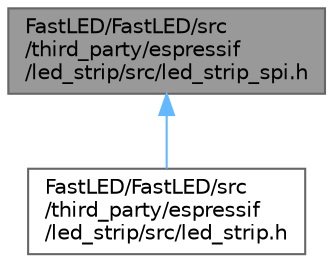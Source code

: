 digraph "FastLED/FastLED/src/third_party/espressif/led_strip/src/led_strip_spi.h"
{
 // LATEX_PDF_SIZE
  bgcolor="transparent";
  edge [fontname=Helvetica,fontsize=10,labelfontname=Helvetica,labelfontsize=10];
  node [fontname=Helvetica,fontsize=10,shape=box,height=0.2,width=0.4];
  Node1 [id="Node000001",label="FastLED/FastLED/src\l/third_party/espressif\l/led_strip/src/led_strip_spi.h",height=0.2,width=0.4,color="gray40", fillcolor="grey60", style="filled", fontcolor="black",tooltip=" "];
  Node1 -> Node2 [id="edge1_Node000001_Node000002",dir="back",color="steelblue1",style="solid",tooltip=" "];
  Node2 [id="Node000002",label="FastLED/FastLED/src\l/third_party/espressif\l/led_strip/src/led_strip.h",height=0.2,width=0.4,color="grey40", fillcolor="white", style="filled",URL="$df/d6e/led__strip_8h.html",tooltip=" "];
}
